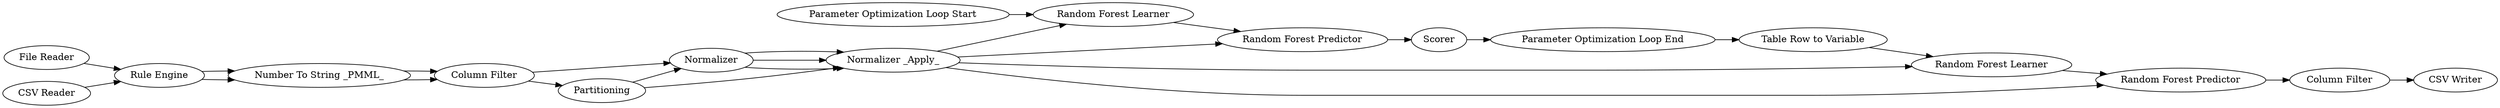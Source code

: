 digraph {
	21 [label="File Reader"]
	38 [label="CSV Reader"]
	40 [label="Column Filter"]
	41 [label="CSV Writer"]
	23 [label="Rule Engine"]
	24 [label=Partitioning]
	26 [label="Column Filter"]
	55 [label=Normalizer]
	56 [label="Normalizer _Apply_"]
	76 [label="Number To String _PMML_"]
	61 [label="Random Forest Learner"]
	62 [label="Parameter Optimization Loop Start"]
	63 [label="Random Forest Predictor"]
	65 [label="Parameter Optimization Loop End"]
	71 [label=Scorer]
	72 [label="Table Row to Variable"]
	73 [label="Random Forest Learner"]
	74 [label="Random Forest Predictor"]
	23 [label="Rule Engine"]
	26 [label="Column Filter"]
	55 [label=Normalizer]
	56 [label="Normalizer _Apply_"]
	76 [label="Number To String _PMML_"]
	23 -> 76
	24 -> 56
	24 -> 55
	26 -> 24
	55 -> 56
	76 -> 26
	23 -> 76
	26 -> 55
	55 -> 56
	55 -> 56
	76 -> 26
	21 -> 23
	38 -> 23
	40 -> 41
	56 -> 63
	56 -> 61
	56 -> 73
	61 -> 63
	62 -> 61
	63 -> 71
	65 -> 72
	71 -> 65
	72 -> 73
	73 -> 74
	74 -> 40
	56 -> 74
	rankdir=LR
}
